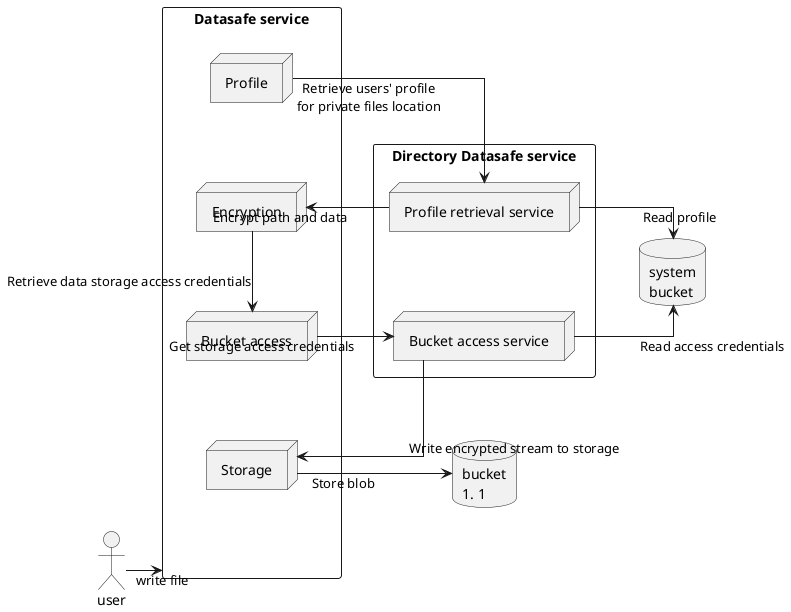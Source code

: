 @startuml
skinparam nodesep 80
skinparam linetype ortho
left to right direction

actor user as u

rectangle "Directory Datasafe service" as dd {
    node "Profile retrieval service" as ddp
    node "Bucket access service" as ddb
}

database "system\nbucket" as sb

rectangle "Datasafe service" as ds {

    node "Profile" as dsp
    node "Encryption" as dse
    node "Bucket access" as dsb
    node "Storage" as dss
}

database "bucket\n#1" as b1

u --> ds : write file
dsp --> ddp : Retrieve users' profile\nfor private files location
ddp --> sb : Read profile
ddp --> dse : Encrypt path and data
dse -> dsb : Retrieve data storage access credentials
ddb --> sb : Read access credentials
dsb --> ddb : Get storage access credentials
ddb --> dss : Write encrypted stream to storage
dss --> b1 : Store blob
@enduml
